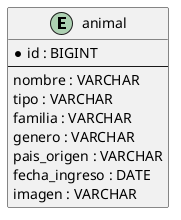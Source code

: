 @startuml
entity "animal" {
    * id : BIGINT
    --
    nombre : VARCHAR
    tipo : VARCHAR
    familia : VARCHAR
    genero : VARCHAR
    pais_origen : VARCHAR
    fecha_ingreso : DATE
    imagen : VARCHAR
}
@enduml